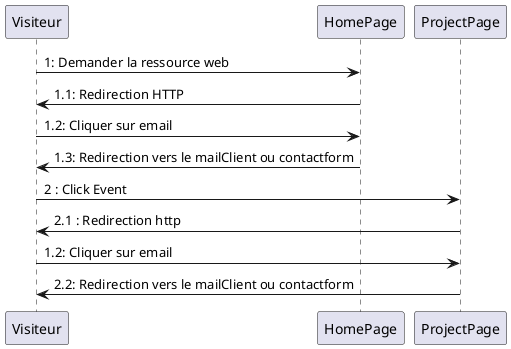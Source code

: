 @startuml
Visiteur -> "HomePage" as HomePage : 1: Demander la ressource web
HomePage -> Visiteur : 1.1: Redirection HTTP
Visiteur -> HomePage : 1.2: Cliquer sur email
HomePage -> Visiteur : 1.3: Redirection vers le mailClient ou contactform
Visiteur -> "ProjectPage" as ProjectPage : 2 : Click Event
ProjectPage -> Visiteur : 2.1 : Redirection http
Visiteur -> ProjectPage : 1.2: Cliquer sur email
ProjectPage -> Visiteur : 2.2: Redirection vers le mailClient ou contactform
@enduml